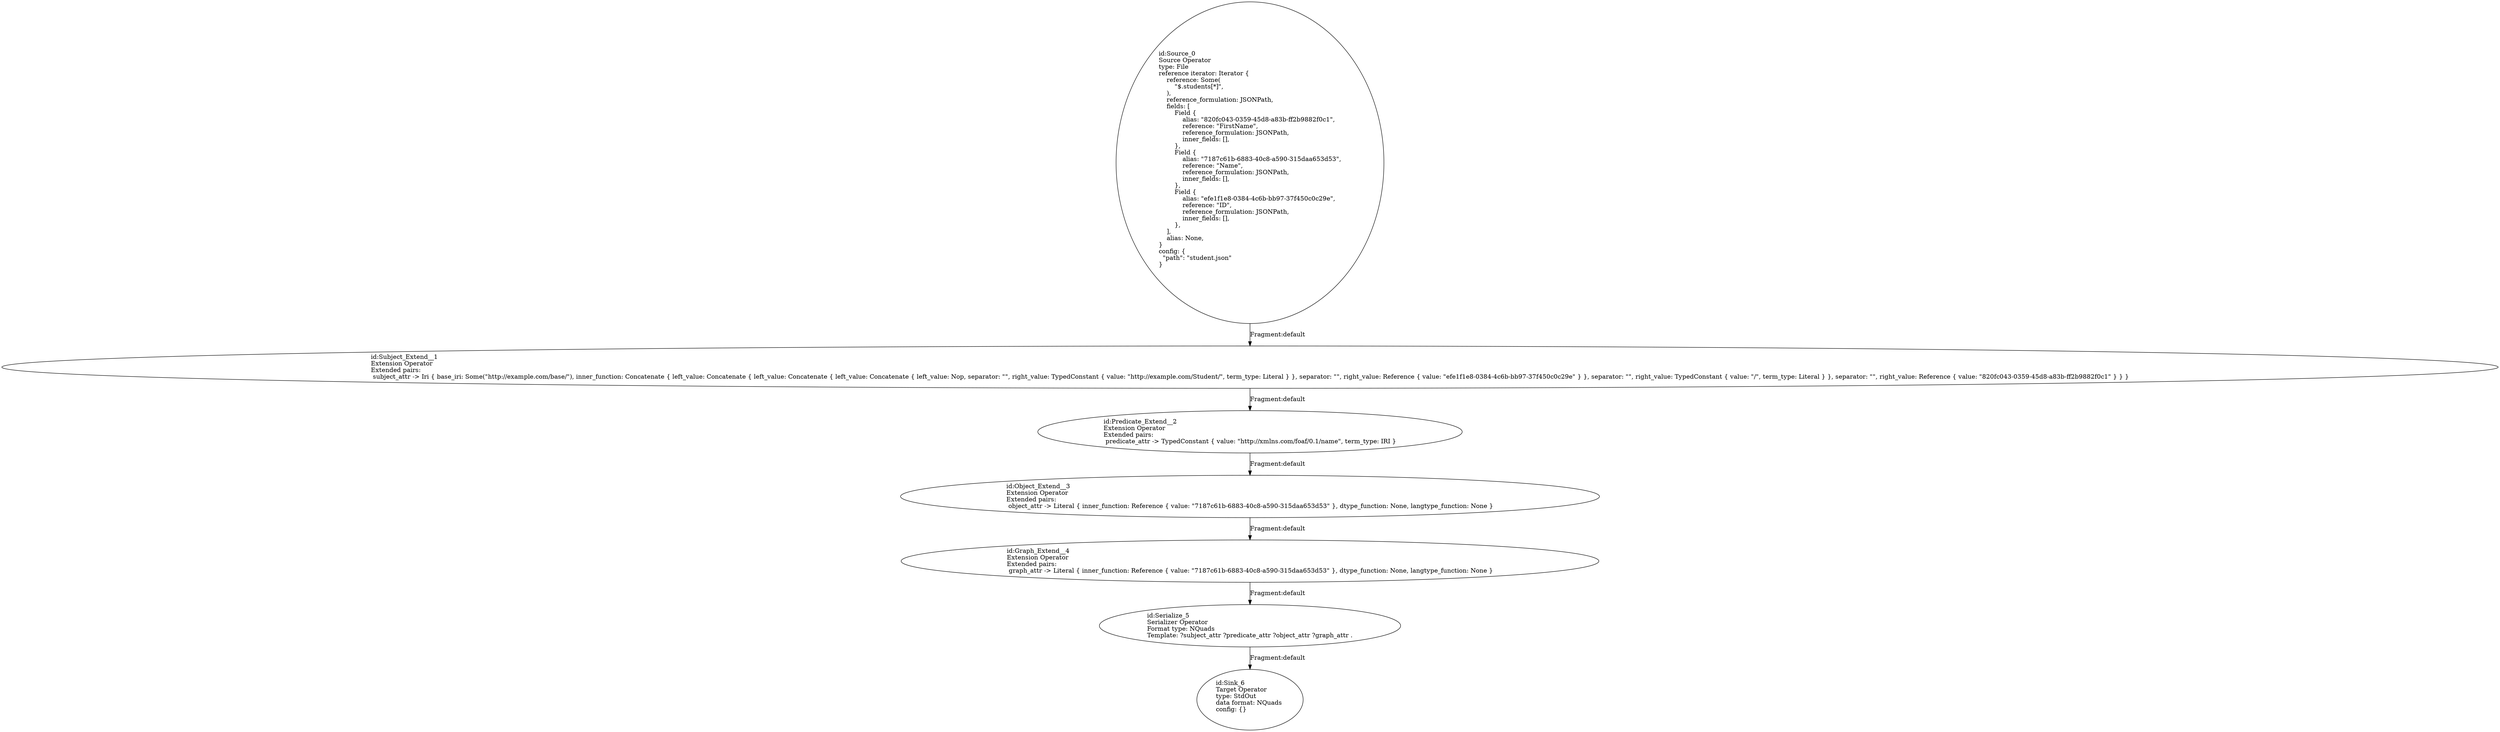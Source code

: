 digraph {
    0 [ label = "id:Source_0 \lSource Operator\ltype: File \lreference iterator: Iterator {\l    reference: Some(\l        \"$.students[*]\",\l    ),\l    reference_formulation: JSONPath,\l    fields: [\l        Field {\l            alias: \"820fc043-0359-45d8-a83b-ff2b9882f0c1\",\l            reference: \"FirstName\",\l            reference_formulation: JSONPath,\l            inner_fields: [],\l        },\l        Field {\l            alias: \"7187c61b-6883-40c8-a590-315daa653d53\",\l            reference: \"Name\",\l            reference_formulation: JSONPath,\l            inner_fields: [],\l        },\l        Field {\l            alias: \"efe1f1e8-0384-4c6b-bb97-37f450c0c29e\",\l            reference: \"ID\",\l            reference_formulation: JSONPath,\l            inner_fields: [],\l        },\l    ],\l    alias: None,\l} \lconfig: {\l  \"path\": \"student.json\"\l}\l             " ]
    1 [ label = "id:Subject_Extend__1 \lExtension Operator\lExtended pairs: \l subject_attr -> Iri { base_iri: Some(\"http://example.com/base/\"), inner_function: Concatenate { left_value: Concatenate { left_value: Concatenate { left_value: Concatenate { left_value: Nop, separator: \"\", right_value: TypedConstant { value: \"http://example.com/Student/\", term_type: Literal } }, separator: \"\", right_value: Reference { value: \"efe1f1e8-0384-4c6b-bb97-37f450c0c29e\" } }, separator: \"\", right_value: TypedConstant { value: \"/\", term_type: Literal } }, separator: \"\", right_value: Reference { value: \"820fc043-0359-45d8-a83b-ff2b9882f0c1\" } } }" ]
    2 [ label = "id:Predicate_Extend__2 \lExtension Operator\lExtended pairs: \l predicate_attr -> TypedConstant { value: \"http://xmlns.com/foaf/0.1/name\", term_type: IRI }" ]
    3 [ label = "id:Object_Extend__3 \lExtension Operator\lExtended pairs: \l object_attr -> Literal { inner_function: Reference { value: \"7187c61b-6883-40c8-a590-315daa653d53\" }, dtype_function: None, langtype_function: None }" ]
    4 [ label = "id:Graph_Extend__4 \lExtension Operator\lExtended pairs: \l graph_attr -> Literal { inner_function: Reference { value: \"7187c61b-6883-40c8-a590-315daa653d53\" }, dtype_function: None, langtype_function: None }" ]
    5 [ label = "id:Serialize_5 \lSerializer Operator\lFormat type: NQuads\lTemplate: ?subject_attr ?predicate_attr ?object_attr ?graph_attr ." ]
    6 [ label = "id:Sink_6 \lTarget Operator\ltype: StdOut \ldata format: NQuads \lconfig: {}\l             " ]
    0 -> 1 [ label = "Fragment:default" ]
    1 -> 2 [ label = "Fragment:default" ]
    2 -> 3 [ label = "Fragment:default" ]
    3 -> 4 [ label = "Fragment:default" ]
    4 -> 5 [ label = "Fragment:default" ]
    5 -> 6 [ label = "Fragment:default" ]
}
